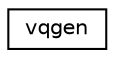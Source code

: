 digraph "Graphical Class Hierarchy"
{
  edge [fontname="Helvetica",fontsize="10",labelfontname="Helvetica",labelfontsize="10"];
  node [fontname="Helvetica",fontsize="10",shape=record];
  rankdir="LR";
  Node1 [label="vqgen",height=0.2,width=0.4,color="black", fillcolor="white", style="filled",URL="$structvqgen.html"];
}
